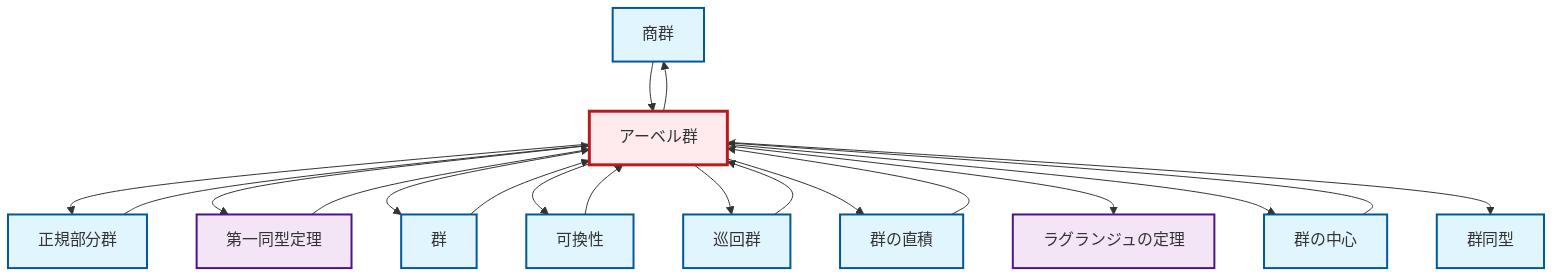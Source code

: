 graph TD
    classDef definition fill:#e1f5fe,stroke:#01579b,stroke-width:2px
    classDef theorem fill:#f3e5f5,stroke:#4a148c,stroke-width:2px
    classDef axiom fill:#fff3e0,stroke:#e65100,stroke-width:2px
    classDef example fill:#e8f5e9,stroke:#1b5e20,stroke-width:2px
    classDef current fill:#ffebee,stroke:#b71c1c,stroke-width:3px
    def-quotient-group["商群"]:::definition
    def-center-of-group["群の中心"]:::definition
    def-direct-product["群の直積"]:::definition
    thm-first-isomorphism["第一同型定理"]:::theorem
    def-cyclic-group["巡回群"]:::definition
    def-normal-subgroup["正規部分群"]:::definition
    def-isomorphism["群同型"]:::definition
    def-group["群"]:::definition
    def-abelian-group["アーベル群"]:::definition
    def-commutativity["可換性"]:::definition
    thm-lagrange["ラグランジュの定理"]:::theorem
    def-abelian-group --> def-quotient-group
    def-abelian-group --> def-normal-subgroup
    thm-first-isomorphism --> def-abelian-group
    def-quotient-group --> def-abelian-group
    def-normal-subgroup --> def-abelian-group
    def-group --> def-abelian-group
    def-abelian-group --> thm-first-isomorphism
    def-abelian-group --> def-group
    def-direct-product --> def-abelian-group
    def-commutativity --> def-abelian-group
    def-abelian-group --> def-commutativity
    def-abelian-group --> def-cyclic-group
    def-center-of-group --> def-abelian-group
    def-abelian-group --> def-direct-product
    def-abelian-group --> thm-lagrange
    def-abelian-group --> def-center-of-group
    def-abelian-group --> def-isomorphism
    def-cyclic-group --> def-abelian-group
    class def-abelian-group current